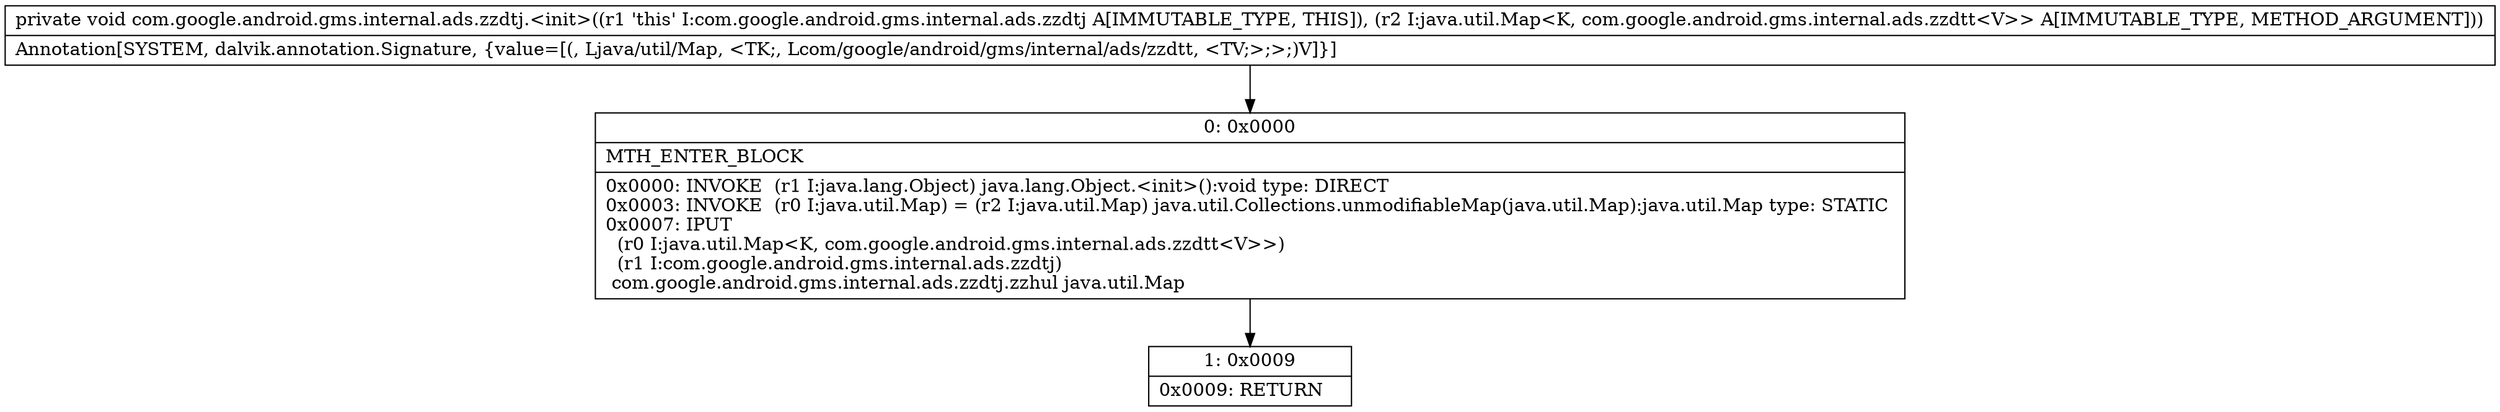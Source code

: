 digraph "CFG forcom.google.android.gms.internal.ads.zzdtj.\<init\>(Ljava\/util\/Map;)V" {
Node_0 [shape=record,label="{0\:\ 0x0000|MTH_ENTER_BLOCK\l|0x0000: INVOKE  (r1 I:java.lang.Object) java.lang.Object.\<init\>():void type: DIRECT \l0x0003: INVOKE  (r0 I:java.util.Map) = (r2 I:java.util.Map) java.util.Collections.unmodifiableMap(java.util.Map):java.util.Map type: STATIC \l0x0007: IPUT  \l  (r0 I:java.util.Map\<K, com.google.android.gms.internal.ads.zzdtt\<V\>\>)\l  (r1 I:com.google.android.gms.internal.ads.zzdtj)\l com.google.android.gms.internal.ads.zzdtj.zzhul java.util.Map \l}"];
Node_1 [shape=record,label="{1\:\ 0x0009|0x0009: RETURN   \l}"];
MethodNode[shape=record,label="{private void com.google.android.gms.internal.ads.zzdtj.\<init\>((r1 'this' I:com.google.android.gms.internal.ads.zzdtj A[IMMUTABLE_TYPE, THIS]), (r2 I:java.util.Map\<K, com.google.android.gms.internal.ads.zzdtt\<V\>\> A[IMMUTABLE_TYPE, METHOD_ARGUMENT]))  | Annotation[SYSTEM, dalvik.annotation.Signature, \{value=[(, Ljava\/util\/Map, \<TK;, Lcom\/google\/android\/gms\/internal\/ads\/zzdtt, \<TV;\>;\>;)V]\}]\l}"];
MethodNode -> Node_0;
Node_0 -> Node_1;
}

